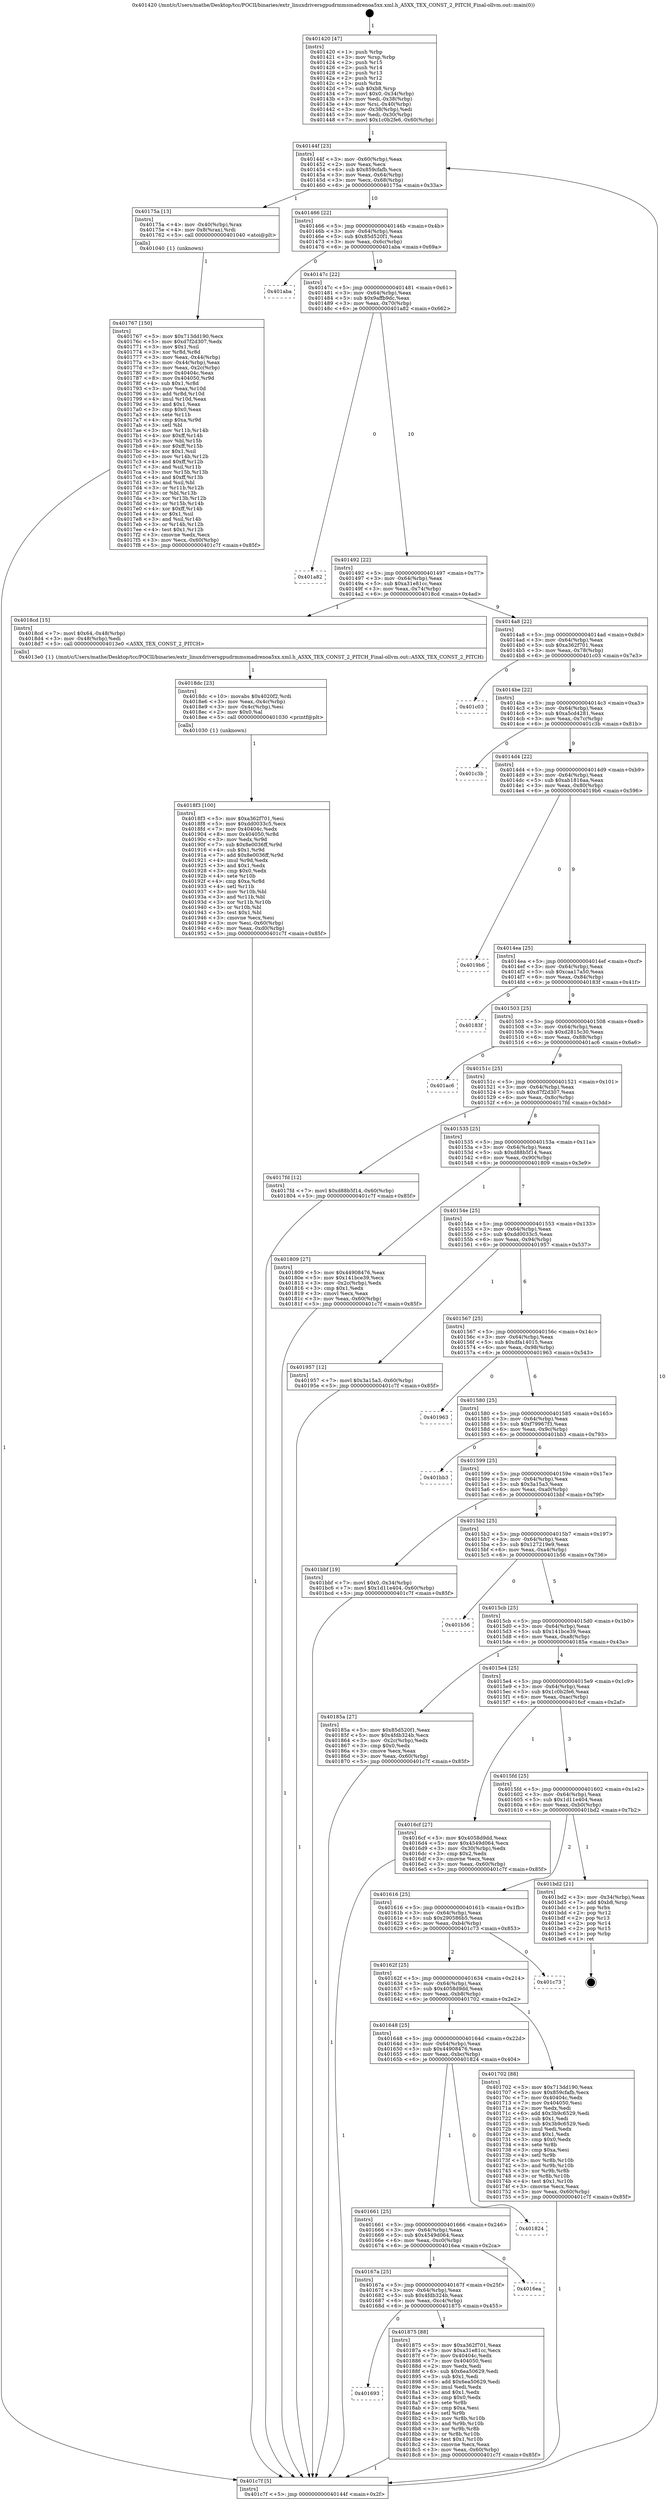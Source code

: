 digraph "0x401420" {
  label = "0x401420 (/mnt/c/Users/mathe/Desktop/tcc/POCII/binaries/extr_linuxdriversgpudrmmsmadrenoa5xx.xml.h_A5XX_TEX_CONST_2_PITCH_Final-ollvm.out::main(0))"
  labelloc = "t"
  node[shape=record]

  Entry [label="",width=0.3,height=0.3,shape=circle,fillcolor=black,style=filled]
  "0x40144f" [label="{
     0x40144f [23]\l
     | [instrs]\l
     &nbsp;&nbsp;0x40144f \<+3\>: mov -0x60(%rbp),%eax\l
     &nbsp;&nbsp;0x401452 \<+2\>: mov %eax,%ecx\l
     &nbsp;&nbsp;0x401454 \<+6\>: sub $0x859cfafb,%ecx\l
     &nbsp;&nbsp;0x40145a \<+3\>: mov %eax,-0x64(%rbp)\l
     &nbsp;&nbsp;0x40145d \<+3\>: mov %ecx,-0x68(%rbp)\l
     &nbsp;&nbsp;0x401460 \<+6\>: je 000000000040175a \<main+0x33a\>\l
  }"]
  "0x40175a" [label="{
     0x40175a [13]\l
     | [instrs]\l
     &nbsp;&nbsp;0x40175a \<+4\>: mov -0x40(%rbp),%rax\l
     &nbsp;&nbsp;0x40175e \<+4\>: mov 0x8(%rax),%rdi\l
     &nbsp;&nbsp;0x401762 \<+5\>: call 0000000000401040 \<atoi@plt\>\l
     | [calls]\l
     &nbsp;&nbsp;0x401040 \{1\} (unknown)\l
  }"]
  "0x401466" [label="{
     0x401466 [22]\l
     | [instrs]\l
     &nbsp;&nbsp;0x401466 \<+5\>: jmp 000000000040146b \<main+0x4b\>\l
     &nbsp;&nbsp;0x40146b \<+3\>: mov -0x64(%rbp),%eax\l
     &nbsp;&nbsp;0x40146e \<+5\>: sub $0x85d520f1,%eax\l
     &nbsp;&nbsp;0x401473 \<+3\>: mov %eax,-0x6c(%rbp)\l
     &nbsp;&nbsp;0x401476 \<+6\>: je 0000000000401aba \<main+0x69a\>\l
  }"]
  Exit [label="",width=0.3,height=0.3,shape=circle,fillcolor=black,style=filled,peripheries=2]
  "0x401aba" [label="{
     0x401aba\l
  }", style=dashed]
  "0x40147c" [label="{
     0x40147c [22]\l
     | [instrs]\l
     &nbsp;&nbsp;0x40147c \<+5\>: jmp 0000000000401481 \<main+0x61\>\l
     &nbsp;&nbsp;0x401481 \<+3\>: mov -0x64(%rbp),%eax\l
     &nbsp;&nbsp;0x401484 \<+5\>: sub $0x9affb9dc,%eax\l
     &nbsp;&nbsp;0x401489 \<+3\>: mov %eax,-0x70(%rbp)\l
     &nbsp;&nbsp;0x40148c \<+6\>: je 0000000000401a82 \<main+0x662\>\l
  }"]
  "0x4018f3" [label="{
     0x4018f3 [100]\l
     | [instrs]\l
     &nbsp;&nbsp;0x4018f3 \<+5\>: mov $0xa362f701,%esi\l
     &nbsp;&nbsp;0x4018f8 \<+5\>: mov $0xdd0033c5,%ecx\l
     &nbsp;&nbsp;0x4018fd \<+7\>: mov 0x40404c,%edx\l
     &nbsp;&nbsp;0x401904 \<+8\>: mov 0x404050,%r8d\l
     &nbsp;&nbsp;0x40190c \<+3\>: mov %edx,%r9d\l
     &nbsp;&nbsp;0x40190f \<+7\>: sub $0x8e0036ff,%r9d\l
     &nbsp;&nbsp;0x401916 \<+4\>: sub $0x1,%r9d\l
     &nbsp;&nbsp;0x40191a \<+7\>: add $0x8e0036ff,%r9d\l
     &nbsp;&nbsp;0x401921 \<+4\>: imul %r9d,%edx\l
     &nbsp;&nbsp;0x401925 \<+3\>: and $0x1,%edx\l
     &nbsp;&nbsp;0x401928 \<+3\>: cmp $0x0,%edx\l
     &nbsp;&nbsp;0x40192b \<+4\>: sete %r10b\l
     &nbsp;&nbsp;0x40192f \<+4\>: cmp $0xa,%r8d\l
     &nbsp;&nbsp;0x401933 \<+4\>: setl %r11b\l
     &nbsp;&nbsp;0x401937 \<+3\>: mov %r10b,%bl\l
     &nbsp;&nbsp;0x40193a \<+3\>: and %r11b,%bl\l
     &nbsp;&nbsp;0x40193d \<+3\>: xor %r11b,%r10b\l
     &nbsp;&nbsp;0x401940 \<+3\>: or %r10b,%bl\l
     &nbsp;&nbsp;0x401943 \<+3\>: test $0x1,%bl\l
     &nbsp;&nbsp;0x401946 \<+3\>: cmovne %ecx,%esi\l
     &nbsp;&nbsp;0x401949 \<+3\>: mov %esi,-0x60(%rbp)\l
     &nbsp;&nbsp;0x40194c \<+6\>: mov %eax,-0xd0(%rbp)\l
     &nbsp;&nbsp;0x401952 \<+5\>: jmp 0000000000401c7f \<main+0x85f\>\l
  }"]
  "0x401a82" [label="{
     0x401a82\l
  }", style=dashed]
  "0x401492" [label="{
     0x401492 [22]\l
     | [instrs]\l
     &nbsp;&nbsp;0x401492 \<+5\>: jmp 0000000000401497 \<main+0x77\>\l
     &nbsp;&nbsp;0x401497 \<+3\>: mov -0x64(%rbp),%eax\l
     &nbsp;&nbsp;0x40149a \<+5\>: sub $0xa31e81cc,%eax\l
     &nbsp;&nbsp;0x40149f \<+3\>: mov %eax,-0x74(%rbp)\l
     &nbsp;&nbsp;0x4014a2 \<+6\>: je 00000000004018cd \<main+0x4ad\>\l
  }"]
  "0x4018dc" [label="{
     0x4018dc [23]\l
     | [instrs]\l
     &nbsp;&nbsp;0x4018dc \<+10\>: movabs $0x4020f2,%rdi\l
     &nbsp;&nbsp;0x4018e6 \<+3\>: mov %eax,-0x4c(%rbp)\l
     &nbsp;&nbsp;0x4018e9 \<+3\>: mov -0x4c(%rbp),%esi\l
     &nbsp;&nbsp;0x4018ec \<+2\>: mov $0x0,%al\l
     &nbsp;&nbsp;0x4018ee \<+5\>: call 0000000000401030 \<printf@plt\>\l
     | [calls]\l
     &nbsp;&nbsp;0x401030 \{1\} (unknown)\l
  }"]
  "0x4018cd" [label="{
     0x4018cd [15]\l
     | [instrs]\l
     &nbsp;&nbsp;0x4018cd \<+7\>: movl $0x64,-0x48(%rbp)\l
     &nbsp;&nbsp;0x4018d4 \<+3\>: mov -0x48(%rbp),%edi\l
     &nbsp;&nbsp;0x4018d7 \<+5\>: call 00000000004013e0 \<A5XX_TEX_CONST_2_PITCH\>\l
     | [calls]\l
     &nbsp;&nbsp;0x4013e0 \{1\} (/mnt/c/Users/mathe/Desktop/tcc/POCII/binaries/extr_linuxdriversgpudrmmsmadrenoa5xx.xml.h_A5XX_TEX_CONST_2_PITCH_Final-ollvm.out::A5XX_TEX_CONST_2_PITCH)\l
  }"]
  "0x4014a8" [label="{
     0x4014a8 [22]\l
     | [instrs]\l
     &nbsp;&nbsp;0x4014a8 \<+5\>: jmp 00000000004014ad \<main+0x8d\>\l
     &nbsp;&nbsp;0x4014ad \<+3\>: mov -0x64(%rbp),%eax\l
     &nbsp;&nbsp;0x4014b0 \<+5\>: sub $0xa362f701,%eax\l
     &nbsp;&nbsp;0x4014b5 \<+3\>: mov %eax,-0x78(%rbp)\l
     &nbsp;&nbsp;0x4014b8 \<+6\>: je 0000000000401c03 \<main+0x7e3\>\l
  }"]
  "0x401693" [label="{
     0x401693\l
  }", style=dashed]
  "0x401c03" [label="{
     0x401c03\l
  }", style=dashed]
  "0x4014be" [label="{
     0x4014be [22]\l
     | [instrs]\l
     &nbsp;&nbsp;0x4014be \<+5\>: jmp 00000000004014c3 \<main+0xa3\>\l
     &nbsp;&nbsp;0x4014c3 \<+3\>: mov -0x64(%rbp),%eax\l
     &nbsp;&nbsp;0x4014c6 \<+5\>: sub $0xa5cd4281,%eax\l
     &nbsp;&nbsp;0x4014cb \<+3\>: mov %eax,-0x7c(%rbp)\l
     &nbsp;&nbsp;0x4014ce \<+6\>: je 0000000000401c3b \<main+0x81b\>\l
  }"]
  "0x401875" [label="{
     0x401875 [88]\l
     | [instrs]\l
     &nbsp;&nbsp;0x401875 \<+5\>: mov $0xa362f701,%eax\l
     &nbsp;&nbsp;0x40187a \<+5\>: mov $0xa31e81cc,%ecx\l
     &nbsp;&nbsp;0x40187f \<+7\>: mov 0x40404c,%edx\l
     &nbsp;&nbsp;0x401886 \<+7\>: mov 0x404050,%esi\l
     &nbsp;&nbsp;0x40188d \<+2\>: mov %edx,%edi\l
     &nbsp;&nbsp;0x40188f \<+6\>: sub $0x6ea50629,%edi\l
     &nbsp;&nbsp;0x401895 \<+3\>: sub $0x1,%edi\l
     &nbsp;&nbsp;0x401898 \<+6\>: add $0x6ea50629,%edi\l
     &nbsp;&nbsp;0x40189e \<+3\>: imul %edi,%edx\l
     &nbsp;&nbsp;0x4018a1 \<+3\>: and $0x1,%edx\l
     &nbsp;&nbsp;0x4018a4 \<+3\>: cmp $0x0,%edx\l
     &nbsp;&nbsp;0x4018a7 \<+4\>: sete %r8b\l
     &nbsp;&nbsp;0x4018ab \<+3\>: cmp $0xa,%esi\l
     &nbsp;&nbsp;0x4018ae \<+4\>: setl %r9b\l
     &nbsp;&nbsp;0x4018b2 \<+3\>: mov %r8b,%r10b\l
     &nbsp;&nbsp;0x4018b5 \<+3\>: and %r9b,%r10b\l
     &nbsp;&nbsp;0x4018b8 \<+3\>: xor %r9b,%r8b\l
     &nbsp;&nbsp;0x4018bb \<+3\>: or %r8b,%r10b\l
     &nbsp;&nbsp;0x4018be \<+4\>: test $0x1,%r10b\l
     &nbsp;&nbsp;0x4018c2 \<+3\>: cmovne %ecx,%eax\l
     &nbsp;&nbsp;0x4018c5 \<+3\>: mov %eax,-0x60(%rbp)\l
     &nbsp;&nbsp;0x4018c8 \<+5\>: jmp 0000000000401c7f \<main+0x85f\>\l
  }"]
  "0x401c3b" [label="{
     0x401c3b\l
  }", style=dashed]
  "0x4014d4" [label="{
     0x4014d4 [22]\l
     | [instrs]\l
     &nbsp;&nbsp;0x4014d4 \<+5\>: jmp 00000000004014d9 \<main+0xb9\>\l
     &nbsp;&nbsp;0x4014d9 \<+3\>: mov -0x64(%rbp),%eax\l
     &nbsp;&nbsp;0x4014dc \<+5\>: sub $0xab1816aa,%eax\l
     &nbsp;&nbsp;0x4014e1 \<+3\>: mov %eax,-0x80(%rbp)\l
     &nbsp;&nbsp;0x4014e4 \<+6\>: je 00000000004019b6 \<main+0x596\>\l
  }"]
  "0x40167a" [label="{
     0x40167a [25]\l
     | [instrs]\l
     &nbsp;&nbsp;0x40167a \<+5\>: jmp 000000000040167f \<main+0x25f\>\l
     &nbsp;&nbsp;0x40167f \<+3\>: mov -0x64(%rbp),%eax\l
     &nbsp;&nbsp;0x401682 \<+5\>: sub $0x4fdb324b,%eax\l
     &nbsp;&nbsp;0x401687 \<+6\>: mov %eax,-0xc4(%rbp)\l
     &nbsp;&nbsp;0x40168d \<+6\>: je 0000000000401875 \<main+0x455\>\l
  }"]
  "0x4019b6" [label="{
     0x4019b6\l
  }", style=dashed]
  "0x4014ea" [label="{
     0x4014ea [25]\l
     | [instrs]\l
     &nbsp;&nbsp;0x4014ea \<+5\>: jmp 00000000004014ef \<main+0xcf\>\l
     &nbsp;&nbsp;0x4014ef \<+3\>: mov -0x64(%rbp),%eax\l
     &nbsp;&nbsp;0x4014f2 \<+5\>: sub $0xcaa17a50,%eax\l
     &nbsp;&nbsp;0x4014f7 \<+6\>: mov %eax,-0x84(%rbp)\l
     &nbsp;&nbsp;0x4014fd \<+6\>: je 000000000040183f \<main+0x41f\>\l
  }"]
  "0x4016ea" [label="{
     0x4016ea\l
  }", style=dashed]
  "0x40183f" [label="{
     0x40183f\l
  }", style=dashed]
  "0x401503" [label="{
     0x401503 [25]\l
     | [instrs]\l
     &nbsp;&nbsp;0x401503 \<+5\>: jmp 0000000000401508 \<main+0xe8\>\l
     &nbsp;&nbsp;0x401508 \<+3\>: mov -0x64(%rbp),%eax\l
     &nbsp;&nbsp;0x40150b \<+5\>: sub $0xd2815c30,%eax\l
     &nbsp;&nbsp;0x401510 \<+6\>: mov %eax,-0x88(%rbp)\l
     &nbsp;&nbsp;0x401516 \<+6\>: je 0000000000401ac6 \<main+0x6a6\>\l
  }"]
  "0x401661" [label="{
     0x401661 [25]\l
     | [instrs]\l
     &nbsp;&nbsp;0x401661 \<+5\>: jmp 0000000000401666 \<main+0x246\>\l
     &nbsp;&nbsp;0x401666 \<+3\>: mov -0x64(%rbp),%eax\l
     &nbsp;&nbsp;0x401669 \<+5\>: sub $0x4549d064,%eax\l
     &nbsp;&nbsp;0x40166e \<+6\>: mov %eax,-0xc0(%rbp)\l
     &nbsp;&nbsp;0x401674 \<+6\>: je 00000000004016ea \<main+0x2ca\>\l
  }"]
  "0x401ac6" [label="{
     0x401ac6\l
  }", style=dashed]
  "0x40151c" [label="{
     0x40151c [25]\l
     | [instrs]\l
     &nbsp;&nbsp;0x40151c \<+5\>: jmp 0000000000401521 \<main+0x101\>\l
     &nbsp;&nbsp;0x401521 \<+3\>: mov -0x64(%rbp),%eax\l
     &nbsp;&nbsp;0x401524 \<+5\>: sub $0xd7f2d307,%eax\l
     &nbsp;&nbsp;0x401529 \<+6\>: mov %eax,-0x8c(%rbp)\l
     &nbsp;&nbsp;0x40152f \<+6\>: je 00000000004017fd \<main+0x3dd\>\l
  }"]
  "0x401824" [label="{
     0x401824\l
  }", style=dashed]
  "0x4017fd" [label="{
     0x4017fd [12]\l
     | [instrs]\l
     &nbsp;&nbsp;0x4017fd \<+7\>: movl $0xd88b5f14,-0x60(%rbp)\l
     &nbsp;&nbsp;0x401804 \<+5\>: jmp 0000000000401c7f \<main+0x85f\>\l
  }"]
  "0x401535" [label="{
     0x401535 [25]\l
     | [instrs]\l
     &nbsp;&nbsp;0x401535 \<+5\>: jmp 000000000040153a \<main+0x11a\>\l
     &nbsp;&nbsp;0x40153a \<+3\>: mov -0x64(%rbp),%eax\l
     &nbsp;&nbsp;0x40153d \<+5\>: sub $0xd88b5f14,%eax\l
     &nbsp;&nbsp;0x401542 \<+6\>: mov %eax,-0x90(%rbp)\l
     &nbsp;&nbsp;0x401548 \<+6\>: je 0000000000401809 \<main+0x3e9\>\l
  }"]
  "0x401767" [label="{
     0x401767 [150]\l
     | [instrs]\l
     &nbsp;&nbsp;0x401767 \<+5\>: mov $0x713dd190,%ecx\l
     &nbsp;&nbsp;0x40176c \<+5\>: mov $0xd7f2d307,%edx\l
     &nbsp;&nbsp;0x401771 \<+3\>: mov $0x1,%sil\l
     &nbsp;&nbsp;0x401774 \<+3\>: xor %r8d,%r8d\l
     &nbsp;&nbsp;0x401777 \<+3\>: mov %eax,-0x44(%rbp)\l
     &nbsp;&nbsp;0x40177a \<+3\>: mov -0x44(%rbp),%eax\l
     &nbsp;&nbsp;0x40177d \<+3\>: mov %eax,-0x2c(%rbp)\l
     &nbsp;&nbsp;0x401780 \<+7\>: mov 0x40404c,%eax\l
     &nbsp;&nbsp;0x401787 \<+8\>: mov 0x404050,%r9d\l
     &nbsp;&nbsp;0x40178f \<+4\>: sub $0x1,%r8d\l
     &nbsp;&nbsp;0x401793 \<+3\>: mov %eax,%r10d\l
     &nbsp;&nbsp;0x401796 \<+3\>: add %r8d,%r10d\l
     &nbsp;&nbsp;0x401799 \<+4\>: imul %r10d,%eax\l
     &nbsp;&nbsp;0x40179d \<+3\>: and $0x1,%eax\l
     &nbsp;&nbsp;0x4017a0 \<+3\>: cmp $0x0,%eax\l
     &nbsp;&nbsp;0x4017a3 \<+4\>: sete %r11b\l
     &nbsp;&nbsp;0x4017a7 \<+4\>: cmp $0xa,%r9d\l
     &nbsp;&nbsp;0x4017ab \<+3\>: setl %bl\l
     &nbsp;&nbsp;0x4017ae \<+3\>: mov %r11b,%r14b\l
     &nbsp;&nbsp;0x4017b1 \<+4\>: xor $0xff,%r14b\l
     &nbsp;&nbsp;0x4017b5 \<+3\>: mov %bl,%r15b\l
     &nbsp;&nbsp;0x4017b8 \<+4\>: xor $0xff,%r15b\l
     &nbsp;&nbsp;0x4017bc \<+4\>: xor $0x1,%sil\l
     &nbsp;&nbsp;0x4017c0 \<+3\>: mov %r14b,%r12b\l
     &nbsp;&nbsp;0x4017c3 \<+4\>: and $0xff,%r12b\l
     &nbsp;&nbsp;0x4017c7 \<+3\>: and %sil,%r11b\l
     &nbsp;&nbsp;0x4017ca \<+3\>: mov %r15b,%r13b\l
     &nbsp;&nbsp;0x4017cd \<+4\>: and $0xff,%r13b\l
     &nbsp;&nbsp;0x4017d1 \<+3\>: and %sil,%bl\l
     &nbsp;&nbsp;0x4017d4 \<+3\>: or %r11b,%r12b\l
     &nbsp;&nbsp;0x4017d7 \<+3\>: or %bl,%r13b\l
     &nbsp;&nbsp;0x4017da \<+3\>: xor %r13b,%r12b\l
     &nbsp;&nbsp;0x4017dd \<+3\>: or %r15b,%r14b\l
     &nbsp;&nbsp;0x4017e0 \<+4\>: xor $0xff,%r14b\l
     &nbsp;&nbsp;0x4017e4 \<+4\>: or $0x1,%sil\l
     &nbsp;&nbsp;0x4017e8 \<+3\>: and %sil,%r14b\l
     &nbsp;&nbsp;0x4017eb \<+3\>: or %r14b,%r12b\l
     &nbsp;&nbsp;0x4017ee \<+4\>: test $0x1,%r12b\l
     &nbsp;&nbsp;0x4017f2 \<+3\>: cmovne %edx,%ecx\l
     &nbsp;&nbsp;0x4017f5 \<+3\>: mov %ecx,-0x60(%rbp)\l
     &nbsp;&nbsp;0x4017f8 \<+5\>: jmp 0000000000401c7f \<main+0x85f\>\l
  }"]
  "0x401809" [label="{
     0x401809 [27]\l
     | [instrs]\l
     &nbsp;&nbsp;0x401809 \<+5\>: mov $0x44908476,%eax\l
     &nbsp;&nbsp;0x40180e \<+5\>: mov $0x141bce39,%ecx\l
     &nbsp;&nbsp;0x401813 \<+3\>: mov -0x2c(%rbp),%edx\l
     &nbsp;&nbsp;0x401816 \<+3\>: cmp $0x1,%edx\l
     &nbsp;&nbsp;0x401819 \<+3\>: cmovl %ecx,%eax\l
     &nbsp;&nbsp;0x40181c \<+3\>: mov %eax,-0x60(%rbp)\l
     &nbsp;&nbsp;0x40181f \<+5\>: jmp 0000000000401c7f \<main+0x85f\>\l
  }"]
  "0x40154e" [label="{
     0x40154e [25]\l
     | [instrs]\l
     &nbsp;&nbsp;0x40154e \<+5\>: jmp 0000000000401553 \<main+0x133\>\l
     &nbsp;&nbsp;0x401553 \<+3\>: mov -0x64(%rbp),%eax\l
     &nbsp;&nbsp;0x401556 \<+5\>: sub $0xdd0033c5,%eax\l
     &nbsp;&nbsp;0x40155b \<+6\>: mov %eax,-0x94(%rbp)\l
     &nbsp;&nbsp;0x401561 \<+6\>: je 0000000000401957 \<main+0x537\>\l
  }"]
  "0x401648" [label="{
     0x401648 [25]\l
     | [instrs]\l
     &nbsp;&nbsp;0x401648 \<+5\>: jmp 000000000040164d \<main+0x22d\>\l
     &nbsp;&nbsp;0x40164d \<+3\>: mov -0x64(%rbp),%eax\l
     &nbsp;&nbsp;0x401650 \<+5\>: sub $0x44908476,%eax\l
     &nbsp;&nbsp;0x401655 \<+6\>: mov %eax,-0xbc(%rbp)\l
     &nbsp;&nbsp;0x40165b \<+6\>: je 0000000000401824 \<main+0x404\>\l
  }"]
  "0x401957" [label="{
     0x401957 [12]\l
     | [instrs]\l
     &nbsp;&nbsp;0x401957 \<+7\>: movl $0x3a15a3,-0x60(%rbp)\l
     &nbsp;&nbsp;0x40195e \<+5\>: jmp 0000000000401c7f \<main+0x85f\>\l
  }"]
  "0x401567" [label="{
     0x401567 [25]\l
     | [instrs]\l
     &nbsp;&nbsp;0x401567 \<+5\>: jmp 000000000040156c \<main+0x14c\>\l
     &nbsp;&nbsp;0x40156c \<+3\>: mov -0x64(%rbp),%eax\l
     &nbsp;&nbsp;0x40156f \<+5\>: sub $0xdfa14015,%eax\l
     &nbsp;&nbsp;0x401574 \<+6\>: mov %eax,-0x98(%rbp)\l
     &nbsp;&nbsp;0x40157a \<+6\>: je 0000000000401963 \<main+0x543\>\l
  }"]
  "0x401702" [label="{
     0x401702 [88]\l
     | [instrs]\l
     &nbsp;&nbsp;0x401702 \<+5\>: mov $0x713dd190,%eax\l
     &nbsp;&nbsp;0x401707 \<+5\>: mov $0x859cfafb,%ecx\l
     &nbsp;&nbsp;0x40170c \<+7\>: mov 0x40404c,%edx\l
     &nbsp;&nbsp;0x401713 \<+7\>: mov 0x404050,%esi\l
     &nbsp;&nbsp;0x40171a \<+2\>: mov %edx,%edi\l
     &nbsp;&nbsp;0x40171c \<+6\>: add $0x3b9c6529,%edi\l
     &nbsp;&nbsp;0x401722 \<+3\>: sub $0x1,%edi\l
     &nbsp;&nbsp;0x401725 \<+6\>: sub $0x3b9c6529,%edi\l
     &nbsp;&nbsp;0x40172b \<+3\>: imul %edi,%edx\l
     &nbsp;&nbsp;0x40172e \<+3\>: and $0x1,%edx\l
     &nbsp;&nbsp;0x401731 \<+3\>: cmp $0x0,%edx\l
     &nbsp;&nbsp;0x401734 \<+4\>: sete %r8b\l
     &nbsp;&nbsp;0x401738 \<+3\>: cmp $0xa,%esi\l
     &nbsp;&nbsp;0x40173b \<+4\>: setl %r9b\l
     &nbsp;&nbsp;0x40173f \<+3\>: mov %r8b,%r10b\l
     &nbsp;&nbsp;0x401742 \<+3\>: and %r9b,%r10b\l
     &nbsp;&nbsp;0x401745 \<+3\>: xor %r9b,%r8b\l
     &nbsp;&nbsp;0x401748 \<+3\>: or %r8b,%r10b\l
     &nbsp;&nbsp;0x40174b \<+4\>: test $0x1,%r10b\l
     &nbsp;&nbsp;0x40174f \<+3\>: cmovne %ecx,%eax\l
     &nbsp;&nbsp;0x401752 \<+3\>: mov %eax,-0x60(%rbp)\l
     &nbsp;&nbsp;0x401755 \<+5\>: jmp 0000000000401c7f \<main+0x85f\>\l
  }"]
  "0x401963" [label="{
     0x401963\l
  }", style=dashed]
  "0x401580" [label="{
     0x401580 [25]\l
     | [instrs]\l
     &nbsp;&nbsp;0x401580 \<+5\>: jmp 0000000000401585 \<main+0x165\>\l
     &nbsp;&nbsp;0x401585 \<+3\>: mov -0x64(%rbp),%eax\l
     &nbsp;&nbsp;0x401588 \<+5\>: sub $0xf79967f3,%eax\l
     &nbsp;&nbsp;0x40158d \<+6\>: mov %eax,-0x9c(%rbp)\l
     &nbsp;&nbsp;0x401593 \<+6\>: je 0000000000401bb3 \<main+0x793\>\l
  }"]
  "0x40162f" [label="{
     0x40162f [25]\l
     | [instrs]\l
     &nbsp;&nbsp;0x40162f \<+5\>: jmp 0000000000401634 \<main+0x214\>\l
     &nbsp;&nbsp;0x401634 \<+3\>: mov -0x64(%rbp),%eax\l
     &nbsp;&nbsp;0x401637 \<+5\>: sub $0x4058d9dd,%eax\l
     &nbsp;&nbsp;0x40163c \<+6\>: mov %eax,-0xb8(%rbp)\l
     &nbsp;&nbsp;0x401642 \<+6\>: je 0000000000401702 \<main+0x2e2\>\l
  }"]
  "0x401bb3" [label="{
     0x401bb3\l
  }", style=dashed]
  "0x401599" [label="{
     0x401599 [25]\l
     | [instrs]\l
     &nbsp;&nbsp;0x401599 \<+5\>: jmp 000000000040159e \<main+0x17e\>\l
     &nbsp;&nbsp;0x40159e \<+3\>: mov -0x64(%rbp),%eax\l
     &nbsp;&nbsp;0x4015a1 \<+5\>: sub $0x3a15a3,%eax\l
     &nbsp;&nbsp;0x4015a6 \<+6\>: mov %eax,-0xa0(%rbp)\l
     &nbsp;&nbsp;0x4015ac \<+6\>: je 0000000000401bbf \<main+0x79f\>\l
  }"]
  "0x401c73" [label="{
     0x401c73\l
  }", style=dashed]
  "0x401bbf" [label="{
     0x401bbf [19]\l
     | [instrs]\l
     &nbsp;&nbsp;0x401bbf \<+7\>: movl $0x0,-0x34(%rbp)\l
     &nbsp;&nbsp;0x401bc6 \<+7\>: movl $0x1d11e404,-0x60(%rbp)\l
     &nbsp;&nbsp;0x401bcd \<+5\>: jmp 0000000000401c7f \<main+0x85f\>\l
  }"]
  "0x4015b2" [label="{
     0x4015b2 [25]\l
     | [instrs]\l
     &nbsp;&nbsp;0x4015b2 \<+5\>: jmp 00000000004015b7 \<main+0x197\>\l
     &nbsp;&nbsp;0x4015b7 \<+3\>: mov -0x64(%rbp),%eax\l
     &nbsp;&nbsp;0x4015ba \<+5\>: sub $0x127219e9,%eax\l
     &nbsp;&nbsp;0x4015bf \<+6\>: mov %eax,-0xa4(%rbp)\l
     &nbsp;&nbsp;0x4015c5 \<+6\>: je 0000000000401b56 \<main+0x736\>\l
  }"]
  "0x401616" [label="{
     0x401616 [25]\l
     | [instrs]\l
     &nbsp;&nbsp;0x401616 \<+5\>: jmp 000000000040161b \<main+0x1fb\>\l
     &nbsp;&nbsp;0x40161b \<+3\>: mov -0x64(%rbp),%eax\l
     &nbsp;&nbsp;0x40161e \<+5\>: sub $0x290586b5,%eax\l
     &nbsp;&nbsp;0x401623 \<+6\>: mov %eax,-0xb4(%rbp)\l
     &nbsp;&nbsp;0x401629 \<+6\>: je 0000000000401c73 \<main+0x853\>\l
  }"]
  "0x401b56" [label="{
     0x401b56\l
  }", style=dashed]
  "0x4015cb" [label="{
     0x4015cb [25]\l
     | [instrs]\l
     &nbsp;&nbsp;0x4015cb \<+5\>: jmp 00000000004015d0 \<main+0x1b0\>\l
     &nbsp;&nbsp;0x4015d0 \<+3\>: mov -0x64(%rbp),%eax\l
     &nbsp;&nbsp;0x4015d3 \<+5\>: sub $0x141bce39,%eax\l
     &nbsp;&nbsp;0x4015d8 \<+6\>: mov %eax,-0xa8(%rbp)\l
     &nbsp;&nbsp;0x4015de \<+6\>: je 000000000040185a \<main+0x43a\>\l
  }"]
  "0x401bd2" [label="{
     0x401bd2 [21]\l
     | [instrs]\l
     &nbsp;&nbsp;0x401bd2 \<+3\>: mov -0x34(%rbp),%eax\l
     &nbsp;&nbsp;0x401bd5 \<+7\>: add $0xb8,%rsp\l
     &nbsp;&nbsp;0x401bdc \<+1\>: pop %rbx\l
     &nbsp;&nbsp;0x401bdd \<+2\>: pop %r12\l
     &nbsp;&nbsp;0x401bdf \<+2\>: pop %r13\l
     &nbsp;&nbsp;0x401be1 \<+2\>: pop %r14\l
     &nbsp;&nbsp;0x401be3 \<+2\>: pop %r15\l
     &nbsp;&nbsp;0x401be5 \<+1\>: pop %rbp\l
     &nbsp;&nbsp;0x401be6 \<+1\>: ret\l
  }"]
  "0x40185a" [label="{
     0x40185a [27]\l
     | [instrs]\l
     &nbsp;&nbsp;0x40185a \<+5\>: mov $0x85d520f1,%eax\l
     &nbsp;&nbsp;0x40185f \<+5\>: mov $0x4fdb324b,%ecx\l
     &nbsp;&nbsp;0x401864 \<+3\>: mov -0x2c(%rbp),%edx\l
     &nbsp;&nbsp;0x401867 \<+3\>: cmp $0x0,%edx\l
     &nbsp;&nbsp;0x40186a \<+3\>: cmove %ecx,%eax\l
     &nbsp;&nbsp;0x40186d \<+3\>: mov %eax,-0x60(%rbp)\l
     &nbsp;&nbsp;0x401870 \<+5\>: jmp 0000000000401c7f \<main+0x85f\>\l
  }"]
  "0x4015e4" [label="{
     0x4015e4 [25]\l
     | [instrs]\l
     &nbsp;&nbsp;0x4015e4 \<+5\>: jmp 00000000004015e9 \<main+0x1c9\>\l
     &nbsp;&nbsp;0x4015e9 \<+3\>: mov -0x64(%rbp),%eax\l
     &nbsp;&nbsp;0x4015ec \<+5\>: sub $0x1c0b2fe6,%eax\l
     &nbsp;&nbsp;0x4015f1 \<+6\>: mov %eax,-0xac(%rbp)\l
     &nbsp;&nbsp;0x4015f7 \<+6\>: je 00000000004016cf \<main+0x2af\>\l
  }"]
  "0x401420" [label="{
     0x401420 [47]\l
     | [instrs]\l
     &nbsp;&nbsp;0x401420 \<+1\>: push %rbp\l
     &nbsp;&nbsp;0x401421 \<+3\>: mov %rsp,%rbp\l
     &nbsp;&nbsp;0x401424 \<+2\>: push %r15\l
     &nbsp;&nbsp;0x401426 \<+2\>: push %r14\l
     &nbsp;&nbsp;0x401428 \<+2\>: push %r13\l
     &nbsp;&nbsp;0x40142a \<+2\>: push %r12\l
     &nbsp;&nbsp;0x40142c \<+1\>: push %rbx\l
     &nbsp;&nbsp;0x40142d \<+7\>: sub $0xb8,%rsp\l
     &nbsp;&nbsp;0x401434 \<+7\>: movl $0x0,-0x34(%rbp)\l
     &nbsp;&nbsp;0x40143b \<+3\>: mov %edi,-0x38(%rbp)\l
     &nbsp;&nbsp;0x40143e \<+4\>: mov %rsi,-0x40(%rbp)\l
     &nbsp;&nbsp;0x401442 \<+3\>: mov -0x38(%rbp),%edi\l
     &nbsp;&nbsp;0x401445 \<+3\>: mov %edi,-0x30(%rbp)\l
     &nbsp;&nbsp;0x401448 \<+7\>: movl $0x1c0b2fe6,-0x60(%rbp)\l
  }"]
  "0x4016cf" [label="{
     0x4016cf [27]\l
     | [instrs]\l
     &nbsp;&nbsp;0x4016cf \<+5\>: mov $0x4058d9dd,%eax\l
     &nbsp;&nbsp;0x4016d4 \<+5\>: mov $0x4549d064,%ecx\l
     &nbsp;&nbsp;0x4016d9 \<+3\>: mov -0x30(%rbp),%edx\l
     &nbsp;&nbsp;0x4016dc \<+3\>: cmp $0x2,%edx\l
     &nbsp;&nbsp;0x4016df \<+3\>: cmovne %ecx,%eax\l
     &nbsp;&nbsp;0x4016e2 \<+3\>: mov %eax,-0x60(%rbp)\l
     &nbsp;&nbsp;0x4016e5 \<+5\>: jmp 0000000000401c7f \<main+0x85f\>\l
  }"]
  "0x4015fd" [label="{
     0x4015fd [25]\l
     | [instrs]\l
     &nbsp;&nbsp;0x4015fd \<+5\>: jmp 0000000000401602 \<main+0x1e2\>\l
     &nbsp;&nbsp;0x401602 \<+3\>: mov -0x64(%rbp),%eax\l
     &nbsp;&nbsp;0x401605 \<+5\>: sub $0x1d11e404,%eax\l
     &nbsp;&nbsp;0x40160a \<+6\>: mov %eax,-0xb0(%rbp)\l
     &nbsp;&nbsp;0x401610 \<+6\>: je 0000000000401bd2 \<main+0x7b2\>\l
  }"]
  "0x401c7f" [label="{
     0x401c7f [5]\l
     | [instrs]\l
     &nbsp;&nbsp;0x401c7f \<+5\>: jmp 000000000040144f \<main+0x2f\>\l
  }"]
  Entry -> "0x401420" [label=" 1"]
  "0x40144f" -> "0x40175a" [label=" 1"]
  "0x40144f" -> "0x401466" [label=" 10"]
  "0x401bd2" -> Exit [label=" 1"]
  "0x401466" -> "0x401aba" [label=" 0"]
  "0x401466" -> "0x40147c" [label=" 10"]
  "0x401bbf" -> "0x401c7f" [label=" 1"]
  "0x40147c" -> "0x401a82" [label=" 0"]
  "0x40147c" -> "0x401492" [label=" 10"]
  "0x401957" -> "0x401c7f" [label=" 1"]
  "0x401492" -> "0x4018cd" [label=" 1"]
  "0x401492" -> "0x4014a8" [label=" 9"]
  "0x4018f3" -> "0x401c7f" [label=" 1"]
  "0x4014a8" -> "0x401c03" [label=" 0"]
  "0x4014a8" -> "0x4014be" [label=" 9"]
  "0x4018dc" -> "0x4018f3" [label=" 1"]
  "0x4014be" -> "0x401c3b" [label=" 0"]
  "0x4014be" -> "0x4014d4" [label=" 9"]
  "0x4018cd" -> "0x4018dc" [label=" 1"]
  "0x4014d4" -> "0x4019b6" [label=" 0"]
  "0x4014d4" -> "0x4014ea" [label=" 9"]
  "0x40167a" -> "0x401693" [label=" 0"]
  "0x4014ea" -> "0x40183f" [label=" 0"]
  "0x4014ea" -> "0x401503" [label=" 9"]
  "0x40167a" -> "0x401875" [label=" 1"]
  "0x401503" -> "0x401ac6" [label=" 0"]
  "0x401503" -> "0x40151c" [label=" 9"]
  "0x401661" -> "0x40167a" [label=" 1"]
  "0x40151c" -> "0x4017fd" [label=" 1"]
  "0x40151c" -> "0x401535" [label=" 8"]
  "0x401661" -> "0x4016ea" [label=" 0"]
  "0x401535" -> "0x401809" [label=" 1"]
  "0x401535" -> "0x40154e" [label=" 7"]
  "0x401648" -> "0x401661" [label=" 1"]
  "0x40154e" -> "0x401957" [label=" 1"]
  "0x40154e" -> "0x401567" [label=" 6"]
  "0x401648" -> "0x401824" [label=" 0"]
  "0x401567" -> "0x401963" [label=" 0"]
  "0x401567" -> "0x401580" [label=" 6"]
  "0x401875" -> "0x401c7f" [label=" 1"]
  "0x401580" -> "0x401bb3" [label=" 0"]
  "0x401580" -> "0x401599" [label=" 6"]
  "0x401809" -> "0x401c7f" [label=" 1"]
  "0x401599" -> "0x401bbf" [label=" 1"]
  "0x401599" -> "0x4015b2" [label=" 5"]
  "0x4017fd" -> "0x401c7f" [label=" 1"]
  "0x4015b2" -> "0x401b56" [label=" 0"]
  "0x4015b2" -> "0x4015cb" [label=" 5"]
  "0x40175a" -> "0x401767" [label=" 1"]
  "0x4015cb" -> "0x40185a" [label=" 1"]
  "0x4015cb" -> "0x4015e4" [label=" 4"]
  "0x401702" -> "0x401c7f" [label=" 1"]
  "0x4015e4" -> "0x4016cf" [label=" 1"]
  "0x4015e4" -> "0x4015fd" [label=" 3"]
  "0x4016cf" -> "0x401c7f" [label=" 1"]
  "0x401420" -> "0x40144f" [label=" 1"]
  "0x401c7f" -> "0x40144f" [label=" 10"]
  "0x40162f" -> "0x401648" [label=" 1"]
  "0x4015fd" -> "0x401bd2" [label=" 1"]
  "0x4015fd" -> "0x401616" [label=" 2"]
  "0x401767" -> "0x401c7f" [label=" 1"]
  "0x401616" -> "0x401c73" [label=" 0"]
  "0x401616" -> "0x40162f" [label=" 2"]
  "0x40185a" -> "0x401c7f" [label=" 1"]
  "0x40162f" -> "0x401702" [label=" 1"]
}
